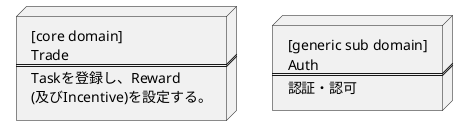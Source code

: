 @startuml
node Trade [
  [core domain]
  Trade
  ====
  Taskを登録し、Reward
  (及びIncentive)を設定する。
]

node Auth [
  [generic sub domain]
  Auth
  ====
  認証・認可
]


@enduml

